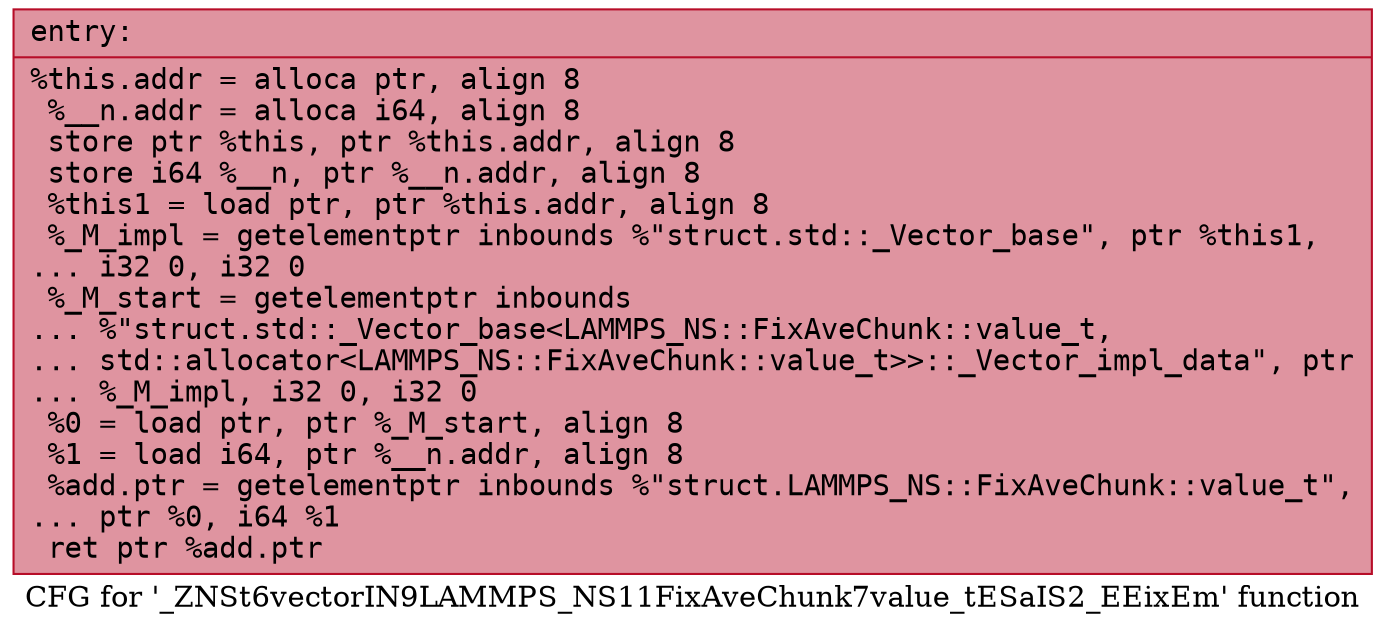 digraph "CFG for '_ZNSt6vectorIN9LAMMPS_NS11FixAveChunk7value_tESaIS2_EEixEm' function" {
	label="CFG for '_ZNSt6vectorIN9LAMMPS_NS11FixAveChunk7value_tESaIS2_EEixEm' function";

	Node0x5612894f58f0 [shape=record,color="#b70d28ff", style=filled, fillcolor="#b70d2870" fontname="Courier",label="{entry:\l|  %this.addr = alloca ptr, align 8\l  %__n.addr = alloca i64, align 8\l  store ptr %this, ptr %this.addr, align 8\l  store i64 %__n, ptr %__n.addr, align 8\l  %this1 = load ptr, ptr %this.addr, align 8\l  %_M_impl = getelementptr inbounds %\"struct.std::_Vector_base\", ptr %this1,\l... i32 0, i32 0\l  %_M_start = getelementptr inbounds\l... %\"struct.std::_Vector_base\<LAMMPS_NS::FixAveChunk::value_t,\l... std::allocator\<LAMMPS_NS::FixAveChunk::value_t\>\>::_Vector_impl_data\", ptr\l... %_M_impl, i32 0, i32 0\l  %0 = load ptr, ptr %_M_start, align 8\l  %1 = load i64, ptr %__n.addr, align 8\l  %add.ptr = getelementptr inbounds %\"struct.LAMMPS_NS::FixAveChunk::value_t\",\l... ptr %0, i64 %1\l  ret ptr %add.ptr\l}"];
}
